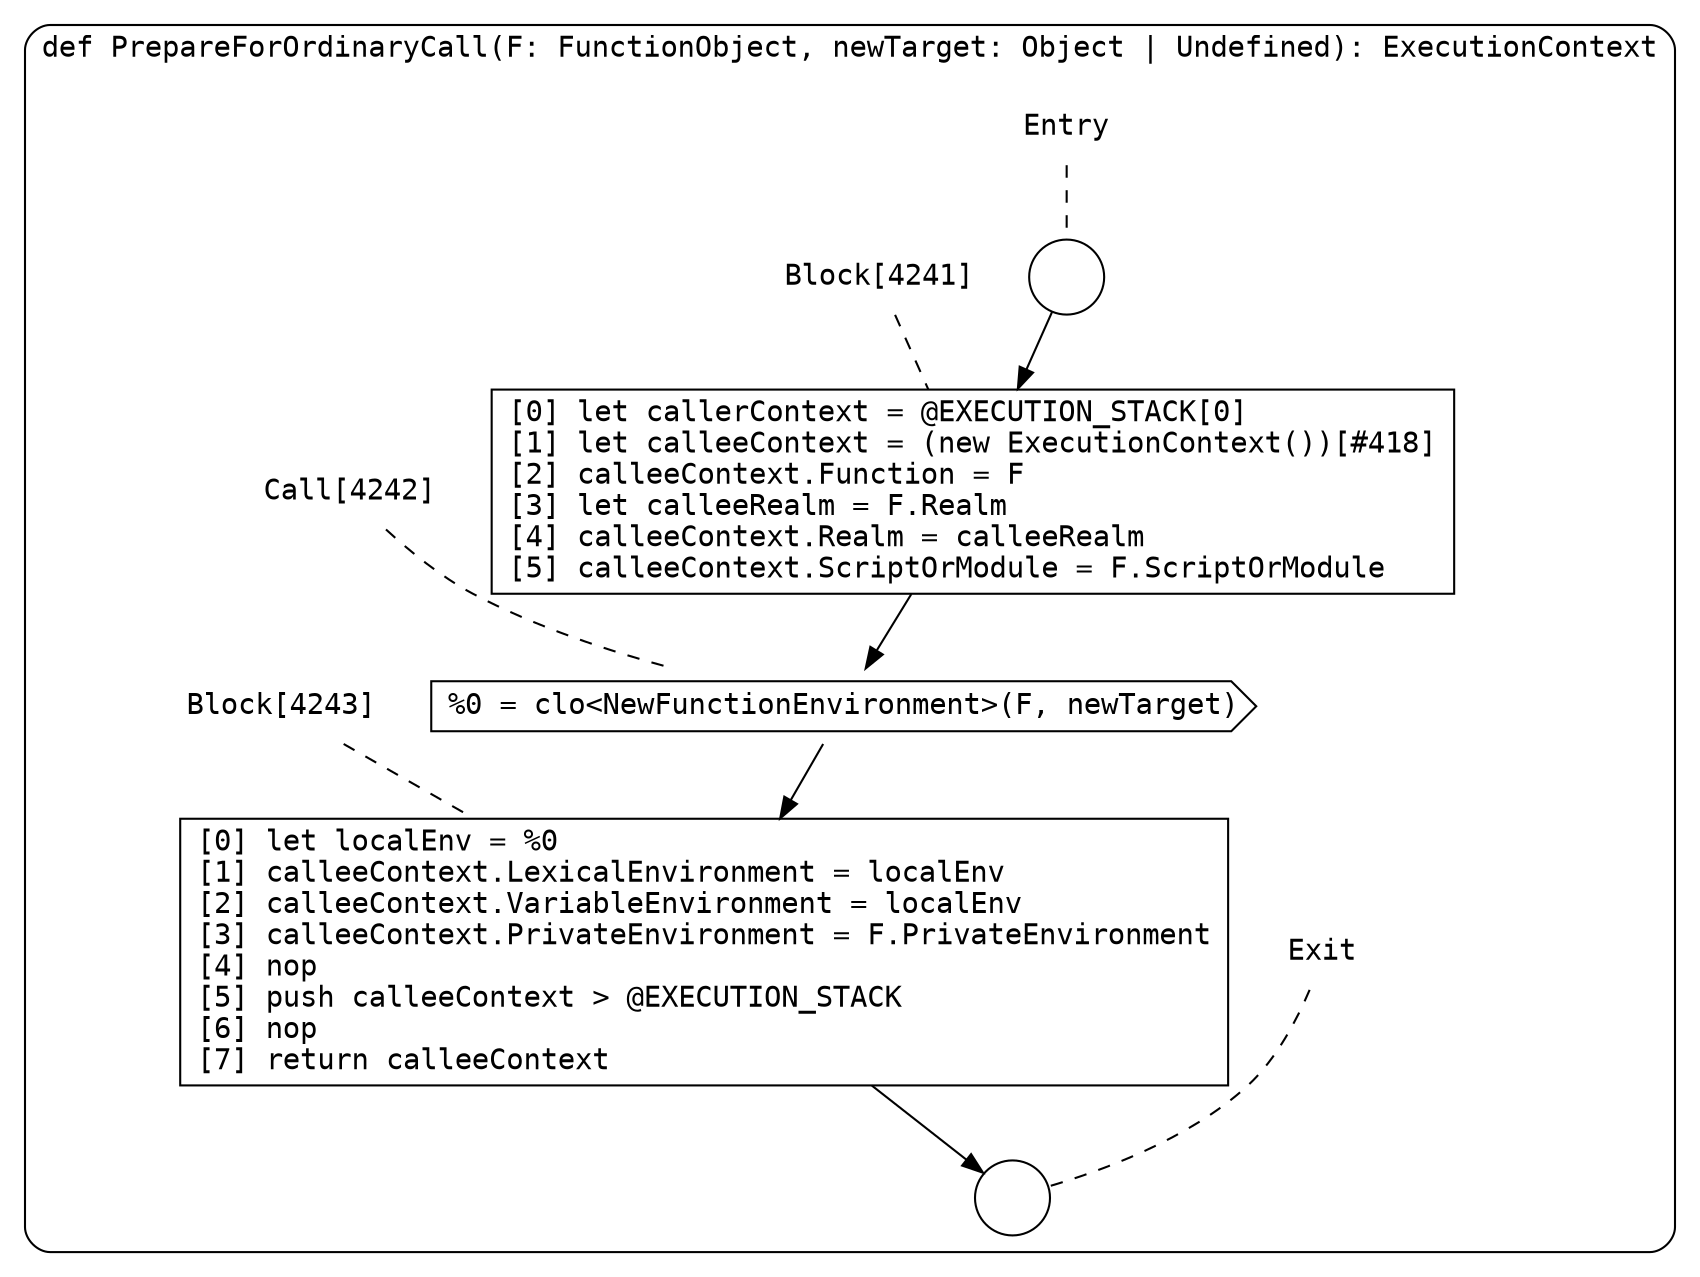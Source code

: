 digraph {
  graph [fontname = "Consolas"]
  node [fontname = "Consolas"]
  edge [fontname = "Consolas"]
  subgraph cluster1077 {
    label = "def PrepareForOrdinaryCall(F: FunctionObject, newTarget: Object | Undefined): ExecutionContext"
    style = rounded
    cluster1077_entry_name [shape=none, label=<<font color="black">Entry</font>>]
    cluster1077_entry_name -> cluster1077_entry [arrowhead=none, color="black", style=dashed]
    cluster1077_entry [shape=circle label=" " color="black" fillcolor="white" style=filled]
    cluster1077_entry -> node4241 [color="black"]
    cluster1077_exit_name [shape=none, label=<<font color="black">Exit</font>>]
    cluster1077_exit_name -> cluster1077_exit [arrowhead=none, color="black", style=dashed]
    cluster1077_exit [shape=circle label=" " color="black" fillcolor="white" style=filled]
    node4241_name [shape=none, label=<<font color="black">Block[4241]</font>>]
    node4241_name -> node4241 [arrowhead=none, color="black", style=dashed]
    node4241 [shape=box, label=<<font color="black">[0] let callerContext = @EXECUTION_STACK[0]<BR ALIGN="LEFT"/>[1] let calleeContext = (new ExecutionContext())[#418]<BR ALIGN="LEFT"/>[2] calleeContext.Function = F<BR ALIGN="LEFT"/>[3] let calleeRealm = F.Realm<BR ALIGN="LEFT"/>[4] calleeContext.Realm = calleeRealm<BR ALIGN="LEFT"/>[5] calleeContext.ScriptOrModule = F.ScriptOrModule<BR ALIGN="LEFT"/></font>> color="black" fillcolor="white", style=filled]
    node4241 -> node4242 [color="black"]
    node4242_name [shape=none, label=<<font color="black">Call[4242]</font>>]
    node4242_name -> node4242 [arrowhead=none, color="black", style=dashed]
    node4242 [shape=cds, label=<<font color="black">%0 = clo&lt;NewFunctionEnvironment&gt;(F, newTarget)</font>> color="black" fillcolor="white", style=filled]
    node4242 -> node4243 [color="black"]
    node4243_name [shape=none, label=<<font color="black">Block[4243]</font>>]
    node4243_name -> node4243 [arrowhead=none, color="black", style=dashed]
    node4243 [shape=box, label=<<font color="black">[0] let localEnv = %0<BR ALIGN="LEFT"/>[1] calleeContext.LexicalEnvironment = localEnv<BR ALIGN="LEFT"/>[2] calleeContext.VariableEnvironment = localEnv<BR ALIGN="LEFT"/>[3] calleeContext.PrivateEnvironment = F.PrivateEnvironment<BR ALIGN="LEFT"/>[4] nop<BR ALIGN="LEFT"/>[5] push calleeContext &gt; @EXECUTION_STACK<BR ALIGN="LEFT"/>[6] nop<BR ALIGN="LEFT"/>[7] return calleeContext<BR ALIGN="LEFT"/></font>> color="black" fillcolor="white", style=filled]
    node4243 -> cluster1077_exit [color="black"]
  }
}
